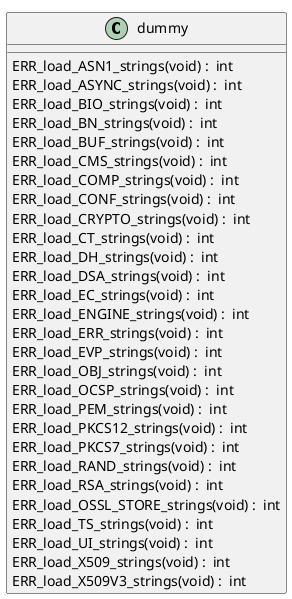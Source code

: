 @startuml
!pragma layout smetana
class dummy {
ERR_load_ASN1_strings(void) :  int  [[[./../../.././qc/crypto/err/err_all_legacy.c.html#573]]]
ERR_load_ASYNC_strings(void) :  int  [[[./../../.././qc/crypto/err/err_all_legacy.c.html#574]]]
ERR_load_BIO_strings(void) :  int  [[[./../../.././qc/crypto/err/err_all_legacy.c.html#575]]]
ERR_load_BN_strings(void) :  int  [[[./../../.././qc/crypto/err/err_all_legacy.c.html#576]]]
ERR_load_BUF_strings(void) :  int  [[[./../../.././qc/crypto/err/err_all_legacy.c.html#577]]]
ERR_load_CMS_strings(void) :  int  [[[./../../.././qc/crypto/err/err_all_legacy.c.html#579]]]
ERR_load_COMP_strings(void) :  int  [[[./../../.././qc/crypto/err/err_all_legacy.c.html#582]]]
ERR_load_CONF_strings(void) :  int  [[[./../../.././qc/crypto/err/err_all_legacy.c.html#584]]]
ERR_load_CRYPTO_strings(void) :  int  [[[./../../.././qc/crypto/err/err_all_legacy.c.html#585]]]
ERR_load_CT_strings(void) :  int  [[[./../../.././qc/crypto/err/err_all_legacy.c.html#587]]]
ERR_load_DH_strings(void) :  int  [[[./../../.././qc/crypto/err/err_all_legacy.c.html#590]]]
ERR_load_DSA_strings(void) :  int  [[[./../../.././qc/crypto/err/err_all_legacy.c.html#593]]]
ERR_load_EC_strings(void) :  int  [[[./../../.././qc/crypto/err/err_all_legacy.c.html#596]]]
ERR_load_ENGINE_strings(void) :  int  [[[./../../.././qc/crypto/err/err_all_legacy.c.html#599]]]
ERR_load_ERR_strings(void) :  int  [[[./../../.././qc/crypto/err/err_all_legacy.c.html#601]]]
ERR_load_EVP_strings(void) :  int  [[[./../../.././qc/crypto/err/err_all_legacy.c.html#602]]]
ERR_load_OBJ_strings(void) :  int  [[[./../../.././qc/crypto/err/err_all_legacy.c.html#603]]]
ERR_load_OCSP_strings(void) :  int  [[[./../../.././qc/crypto/err/err_all_legacy.c.html#605]]]
ERR_load_PEM_strings(void) :  int  [[[./../../.././qc/crypto/err/err_all_legacy.c.html#607]]]
ERR_load_PKCS12_strings(void) :  int  [[[./../../.././qc/crypto/err/err_all_legacy.c.html#608]]]
ERR_load_PKCS7_strings(void) :  int  [[[./../../.././qc/crypto/err/err_all_legacy.c.html#609]]]
ERR_load_RAND_strings(void) :  int  [[[./../../.././qc/crypto/err/err_all_legacy.c.html#610]]]
ERR_load_RSA_strings(void) :  int  [[[./../../.././qc/crypto/err/err_all_legacy.c.html#611]]]
ERR_load_OSSL_STORE_strings(void) :  int  [[[./../../.././qc/crypto/err/err_all_legacy.c.html#612]]]
ERR_load_TS_strings(void) :  int  [[[./../../.././qc/crypto/err/err_all_legacy.c.html#614]]]
ERR_load_UI_strings(void) :  int  [[[./../../.././qc/crypto/err/err_all_legacy.c.html#616]]]
ERR_load_X509_strings(void) :  int  [[[./../../.././qc/crypto/err/err_all_legacy.c.html#617]]]
ERR_load_X509V3_strings(void) :  int  [[[./../../.././qc/crypto/err/err_all_legacy.c.html#618]]]
} 
@enduml
